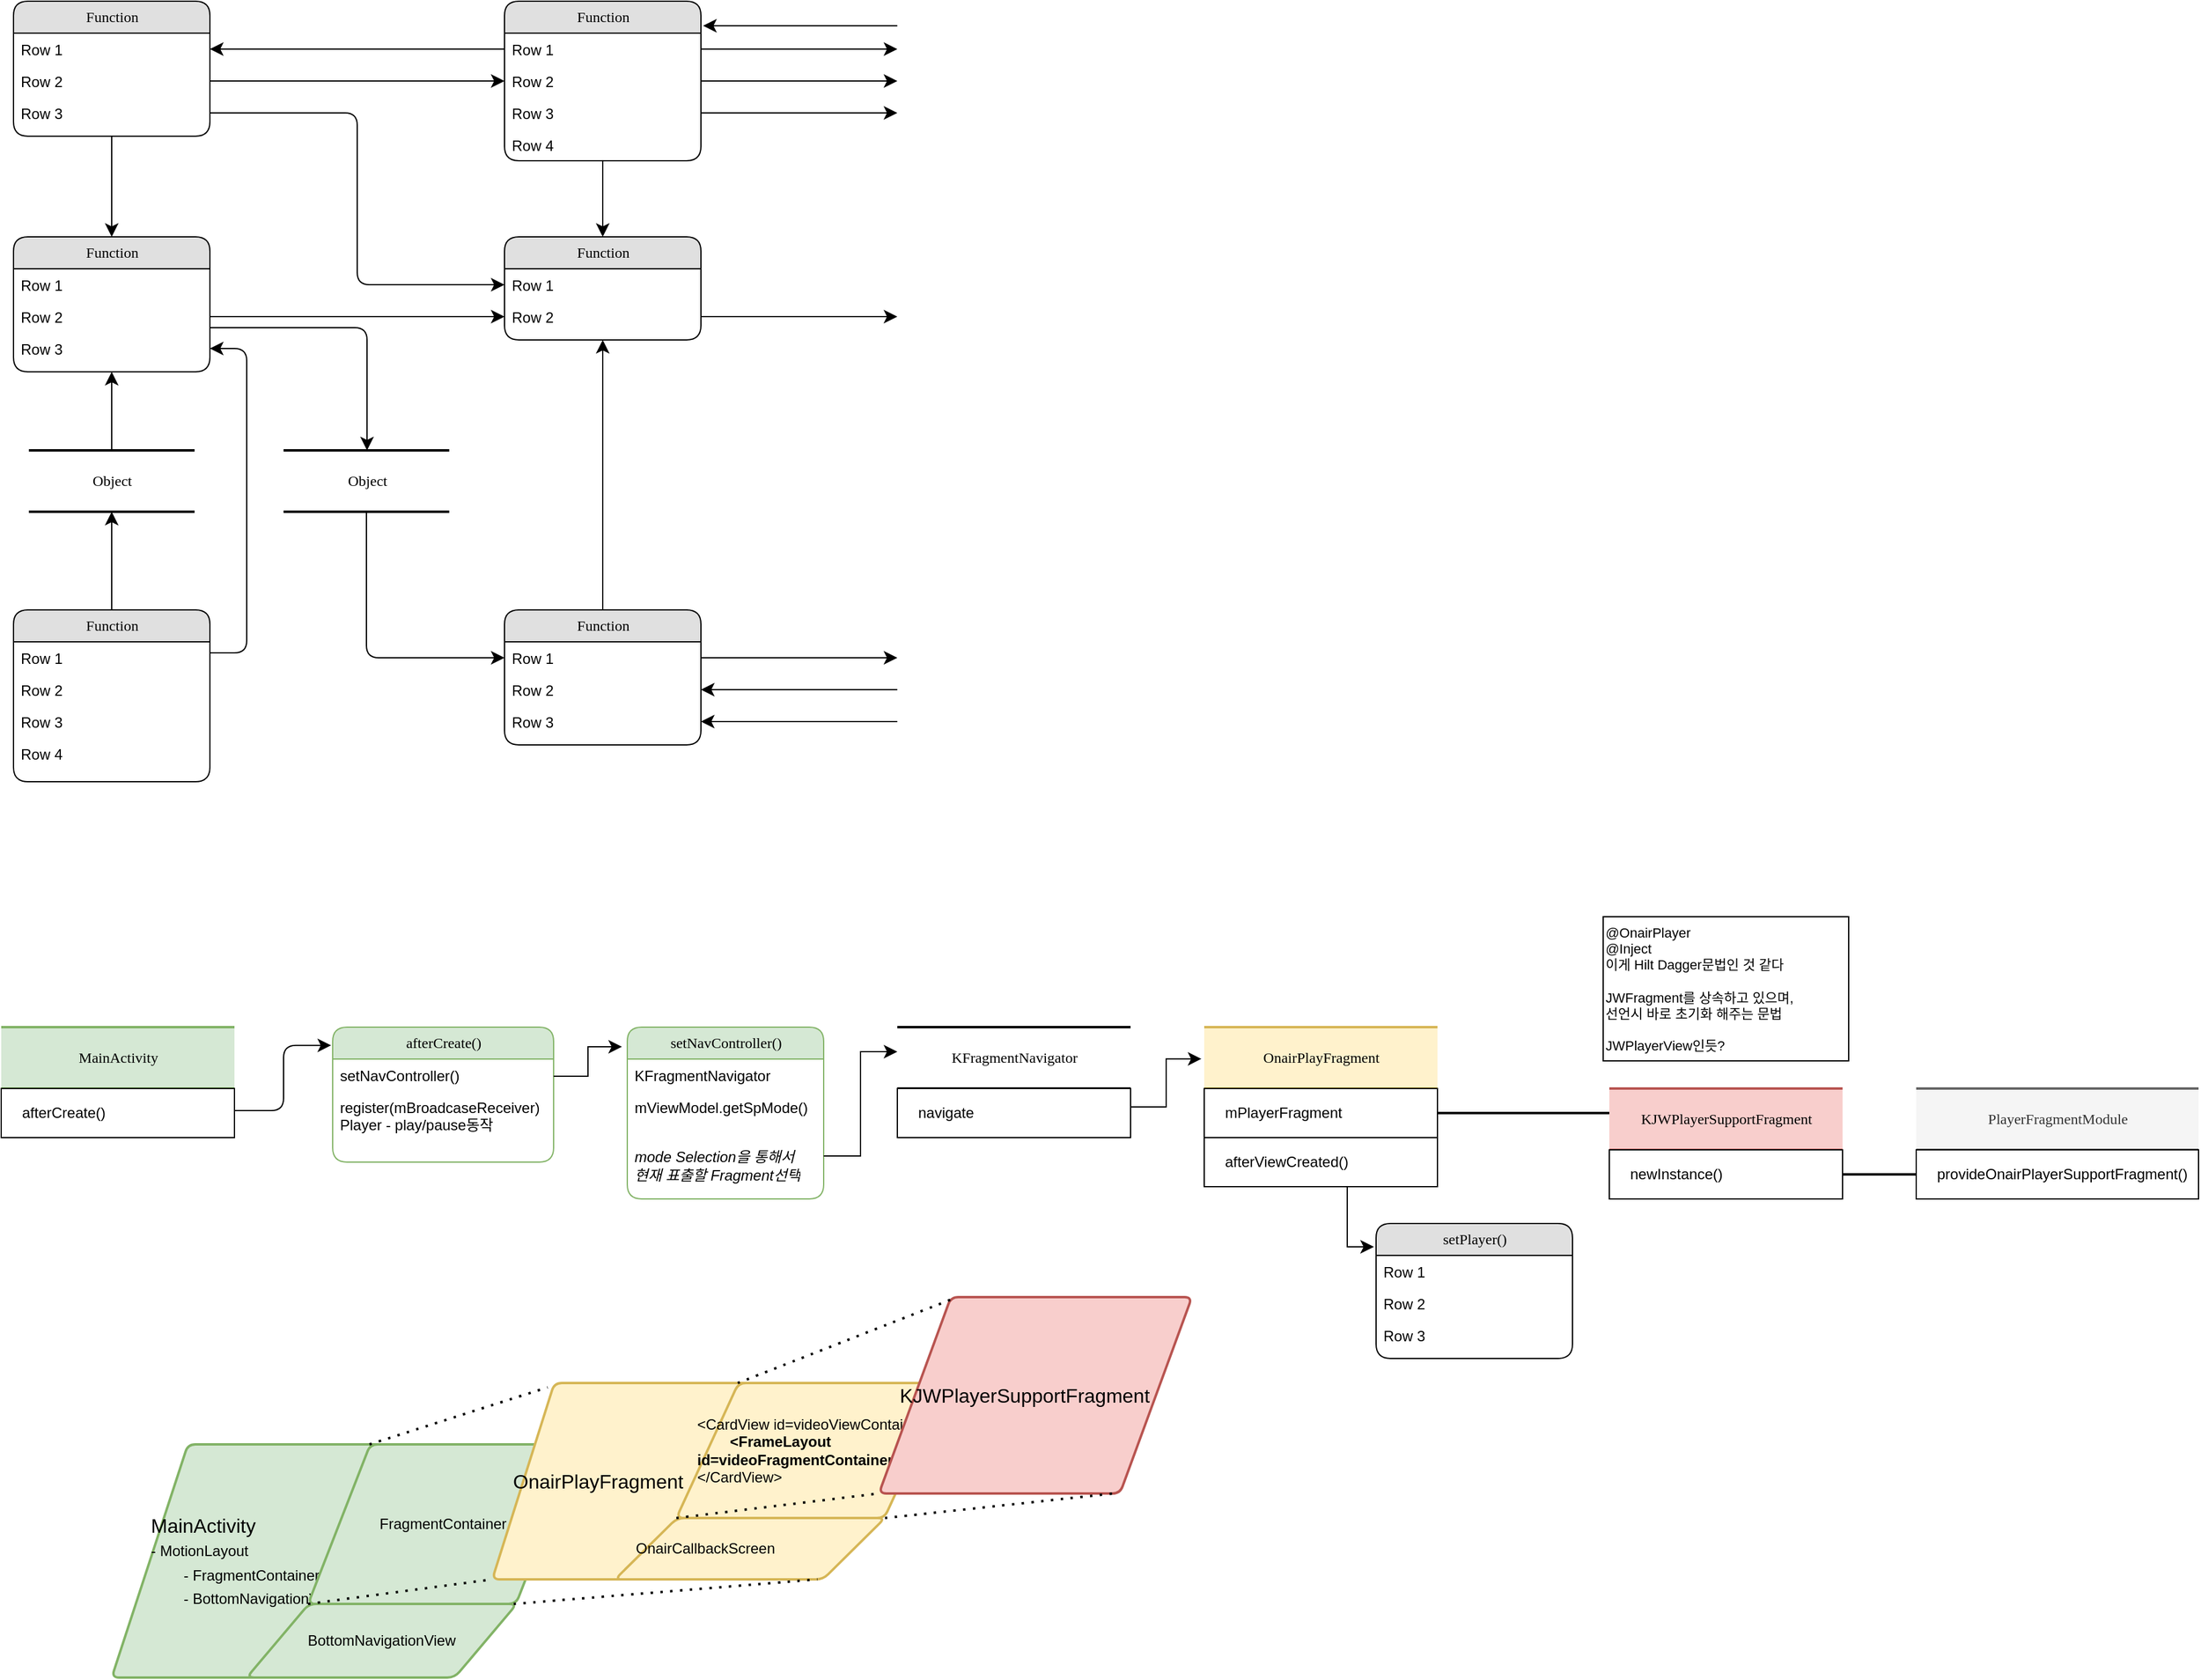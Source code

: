 <mxfile version="21.4.0" type="github">
  <diagram name="Page-1" id="5d7acffa-a066-3a61-03fe-96351882024d">
    <mxGraphModel dx="913" dy="597" grid="1" gridSize="10" guides="1" tooltips="1" connect="1" arrows="1" fold="1" page="1" pageScale="1" pageWidth="1100" pageHeight="850" background="#ffffff" math="0" shadow="0">
      <root>
        <mxCell id="0" />
        <mxCell id="1" parent="0" />
        <mxCell id="2debaab0fafb2da2-10" value="Object" style="html=1;rounded=0;shadow=0;comic=0;labelBackgroundColor=none;strokeWidth=2;fontFamily=Verdana;fontSize=12;align=center;shape=mxgraph.ios7ui.horLines;" parent="1" vertex="1">
          <mxGeometry x="172.5" y="440" width="135" height="50" as="geometry" />
        </mxCell>
        <mxCell id="21ea969265ad0168-6" value="Function" style="swimlane;html=1;fontStyle=0;childLayout=stackLayout;horizontal=1;startSize=26;fillColor=#e0e0e0;horizontalStack=0;resizeParent=1;resizeLast=0;collapsible=1;marginBottom=0;swimlaneFillColor=#ffffff;align=center;rounded=1;shadow=0;comic=0;labelBackgroundColor=none;strokeWidth=1;fontFamily=Verdana;fontSize=12" parent="1" vertex="1">
          <mxGeometry x="160" y="74" width="160" height="110" as="geometry" />
        </mxCell>
        <mxCell id="21ea969265ad0168-7" value="Row 1" style="text;html=1;strokeColor=none;fillColor=none;spacingLeft=4;spacingRight=4;whiteSpace=wrap;overflow=hidden;rotatable=0;points=[[0,0.5],[1,0.5]];portConstraint=eastwest;" parent="21ea969265ad0168-6" vertex="1">
          <mxGeometry y="26" width="160" height="26" as="geometry" />
        </mxCell>
        <mxCell id="21ea969265ad0168-8" value="Row 2" style="text;html=1;strokeColor=none;fillColor=none;spacingLeft=4;spacingRight=4;whiteSpace=wrap;overflow=hidden;rotatable=0;points=[[0,0.5],[1,0.5]];portConstraint=eastwest;" parent="21ea969265ad0168-6" vertex="1">
          <mxGeometry y="52" width="160" height="26" as="geometry" />
        </mxCell>
        <mxCell id="21ea969265ad0168-9" value="Row 3" style="text;html=1;strokeColor=none;fillColor=none;spacingLeft=4;spacingRight=4;whiteSpace=wrap;overflow=hidden;rotatable=0;points=[[0,0.5],[1,0.5]];portConstraint=eastwest;" parent="21ea969265ad0168-6" vertex="1">
          <mxGeometry y="78" width="160" height="26" as="geometry" />
        </mxCell>
        <mxCell id="21ea969265ad0168-10" value="Function" style="swimlane;html=1;fontStyle=0;childLayout=stackLayout;horizontal=1;startSize=26;fillColor=#e0e0e0;horizontalStack=0;resizeParent=1;resizeLast=0;collapsible=1;marginBottom=0;swimlaneFillColor=#ffffff;align=center;rounded=1;shadow=0;comic=0;labelBackgroundColor=none;strokeWidth=1;fontFamily=Verdana;fontSize=12" parent="1" vertex="1">
          <mxGeometry x="560" y="74" width="160" height="130" as="geometry" />
        </mxCell>
        <mxCell id="21ea969265ad0168-11" value="Row 1" style="text;html=1;strokeColor=none;fillColor=none;spacingLeft=4;spacingRight=4;whiteSpace=wrap;overflow=hidden;rotatable=0;points=[[0,0.5],[1,0.5]];portConstraint=eastwest;" parent="21ea969265ad0168-10" vertex="1">
          <mxGeometry y="26" width="160" height="26" as="geometry" />
        </mxCell>
        <mxCell id="21ea969265ad0168-12" value="Row 2" style="text;html=1;strokeColor=none;fillColor=none;spacingLeft=4;spacingRight=4;whiteSpace=wrap;overflow=hidden;rotatable=0;points=[[0,0.5],[1,0.5]];portConstraint=eastwest;" parent="21ea969265ad0168-10" vertex="1">
          <mxGeometry y="52" width="160" height="26" as="geometry" />
        </mxCell>
        <mxCell id="21ea969265ad0168-52" value="Row 3" style="text;html=1;strokeColor=none;fillColor=none;spacingLeft=4;spacingRight=4;whiteSpace=wrap;overflow=hidden;rotatable=0;points=[[0,0.5],[1,0.5]];portConstraint=eastwest;" parent="21ea969265ad0168-10" vertex="1">
          <mxGeometry y="78" width="160" height="26" as="geometry" />
        </mxCell>
        <mxCell id="21ea969265ad0168-13" value="Row 4" style="text;html=1;strokeColor=none;fillColor=none;spacingLeft=4;spacingRight=4;whiteSpace=wrap;overflow=hidden;rotatable=0;points=[[0,0.5],[1,0.5]];portConstraint=eastwest;" parent="21ea969265ad0168-10" vertex="1">
          <mxGeometry y="104" width="160" height="26" as="geometry" />
        </mxCell>
        <mxCell id="21ea969265ad0168-14" value="Function" style="swimlane;html=1;fontStyle=0;childLayout=stackLayout;horizontal=1;startSize=26;fillColor=#e0e0e0;horizontalStack=0;resizeParent=1;resizeLast=0;collapsible=1;marginBottom=0;swimlaneFillColor=#ffffff;align=center;rounded=1;shadow=0;comic=0;labelBackgroundColor=none;strokeWidth=1;fontFamily=Verdana;fontSize=12" parent="1" vertex="1">
          <mxGeometry x="160" y="266" width="160" height="110" as="geometry" />
        </mxCell>
        <mxCell id="21ea969265ad0168-15" value="Row 1" style="text;html=1;strokeColor=none;fillColor=none;spacingLeft=4;spacingRight=4;whiteSpace=wrap;overflow=hidden;rotatable=0;points=[[0,0.5],[1,0.5]];portConstraint=eastwest;" parent="21ea969265ad0168-14" vertex="1">
          <mxGeometry y="26" width="160" height="26" as="geometry" />
        </mxCell>
        <mxCell id="21ea969265ad0168-16" value="Row 2" style="text;html=1;strokeColor=none;fillColor=none;spacingLeft=4;spacingRight=4;whiteSpace=wrap;overflow=hidden;rotatable=0;points=[[0,0.5],[1,0.5]];portConstraint=eastwest;" parent="21ea969265ad0168-14" vertex="1">
          <mxGeometry y="52" width="160" height="26" as="geometry" />
        </mxCell>
        <mxCell id="21ea969265ad0168-17" value="Row 3" style="text;html=1;strokeColor=none;fillColor=none;spacingLeft=4;spacingRight=4;whiteSpace=wrap;overflow=hidden;rotatable=0;points=[[0,0.5],[1,0.5]];portConstraint=eastwest;" parent="21ea969265ad0168-14" vertex="1">
          <mxGeometry y="78" width="160" height="26" as="geometry" />
        </mxCell>
        <mxCell id="21ea969265ad0168-18" value="Function" style="swimlane;html=1;fontStyle=0;childLayout=stackLayout;horizontal=1;startSize=26;fillColor=#e0e0e0;horizontalStack=0;resizeParent=1;resizeLast=0;collapsible=1;marginBottom=0;swimlaneFillColor=#ffffff;align=center;rounded=1;shadow=0;comic=0;labelBackgroundColor=none;strokeWidth=1;fontFamily=Verdana;fontSize=12" parent="1" vertex="1">
          <mxGeometry x="160" y="570" width="160" height="140" as="geometry" />
        </mxCell>
        <mxCell id="21ea969265ad0168-19" value="Row 1" style="text;html=1;strokeColor=none;fillColor=none;spacingLeft=4;spacingRight=4;whiteSpace=wrap;overflow=hidden;rotatable=0;points=[[0,0.5],[1,0.5]];portConstraint=eastwest;" parent="21ea969265ad0168-18" vertex="1">
          <mxGeometry y="26" width="160" height="26" as="geometry" />
        </mxCell>
        <mxCell id="21ea969265ad0168-20" value="Row 2" style="text;html=1;strokeColor=none;fillColor=none;spacingLeft=4;spacingRight=4;whiteSpace=wrap;overflow=hidden;rotatable=0;points=[[0,0.5],[1,0.5]];portConstraint=eastwest;" parent="21ea969265ad0168-18" vertex="1">
          <mxGeometry y="52" width="160" height="26" as="geometry" />
        </mxCell>
        <mxCell id="21ea969265ad0168-51" value="Row 3" style="text;html=1;strokeColor=none;fillColor=none;spacingLeft=4;spacingRight=4;whiteSpace=wrap;overflow=hidden;rotatable=0;points=[[0,0.5],[1,0.5]];portConstraint=eastwest;" parent="21ea969265ad0168-18" vertex="1">
          <mxGeometry y="78" width="160" height="26" as="geometry" />
        </mxCell>
        <mxCell id="21ea969265ad0168-21" value="Row 4" style="text;html=1;strokeColor=none;fillColor=none;spacingLeft=4;spacingRight=4;whiteSpace=wrap;overflow=hidden;rotatable=0;points=[[0,0.5],[1,0.5]];portConstraint=eastwest;" parent="21ea969265ad0168-18" vertex="1">
          <mxGeometry y="104" width="160" height="26" as="geometry" />
        </mxCell>
        <mxCell id="21ea969265ad0168-22" value="Function" style="swimlane;html=1;fontStyle=0;childLayout=stackLayout;horizontal=1;startSize=26;fillColor=#e0e0e0;horizontalStack=0;resizeParent=1;resizeLast=0;collapsible=1;marginBottom=0;swimlaneFillColor=#ffffff;align=center;rounded=1;shadow=0;comic=0;labelBackgroundColor=none;strokeWidth=1;fontFamily=Verdana;fontSize=12" parent="1" vertex="1">
          <mxGeometry x="560" y="266" width="160" height="84" as="geometry" />
        </mxCell>
        <mxCell id="21ea969265ad0168-23" value="Row 1" style="text;html=1;strokeColor=none;fillColor=none;spacingLeft=4;spacingRight=4;whiteSpace=wrap;overflow=hidden;rotatable=0;points=[[0,0.5],[1,0.5]];portConstraint=eastwest;" parent="21ea969265ad0168-22" vertex="1">
          <mxGeometry y="26" width="160" height="26" as="geometry" />
        </mxCell>
        <mxCell id="21ea969265ad0168-24" value="Row 2" style="text;html=1;strokeColor=none;fillColor=none;spacingLeft=4;spacingRight=4;whiteSpace=wrap;overflow=hidden;rotatable=0;points=[[0,0.5],[1,0.5]];portConstraint=eastwest;" parent="21ea969265ad0168-22" vertex="1">
          <mxGeometry y="52" width="160" height="26" as="geometry" />
        </mxCell>
        <mxCell id="21ea969265ad0168-26" value="Function" style="swimlane;html=1;fontStyle=0;childLayout=stackLayout;horizontal=1;startSize=26;fillColor=#e0e0e0;horizontalStack=0;resizeParent=1;resizeLast=0;collapsible=1;marginBottom=0;swimlaneFillColor=#ffffff;align=center;rounded=1;shadow=0;comic=0;labelBackgroundColor=none;strokeWidth=1;fontFamily=Verdana;fontSize=12" parent="1" vertex="1">
          <mxGeometry x="560" y="570" width="160" height="110" as="geometry" />
        </mxCell>
        <mxCell id="21ea969265ad0168-27" value="Row 1" style="text;html=1;strokeColor=none;fillColor=none;spacingLeft=4;spacingRight=4;whiteSpace=wrap;overflow=hidden;rotatable=0;points=[[0,0.5],[1,0.5]];portConstraint=eastwest;" parent="21ea969265ad0168-26" vertex="1">
          <mxGeometry y="26" width="160" height="26" as="geometry" />
        </mxCell>
        <mxCell id="21ea969265ad0168-28" value="Row 2" style="text;html=1;strokeColor=none;fillColor=none;spacingLeft=4;spacingRight=4;whiteSpace=wrap;overflow=hidden;rotatable=0;points=[[0,0.5],[1,0.5]];portConstraint=eastwest;" parent="21ea969265ad0168-26" vertex="1">
          <mxGeometry y="52" width="160" height="26" as="geometry" />
        </mxCell>
        <mxCell id="21ea969265ad0168-29" value="Row 3" style="text;html=1;strokeColor=none;fillColor=none;spacingLeft=4;spacingRight=4;whiteSpace=wrap;overflow=hidden;rotatable=0;points=[[0,0.5],[1,0.5]];portConstraint=eastwest;" parent="21ea969265ad0168-26" vertex="1">
          <mxGeometry y="78" width="160" height="26" as="geometry" />
        </mxCell>
        <mxCell id="21ea969265ad0168-30" value="Object" style="html=1;rounded=0;shadow=0;comic=0;labelBackgroundColor=none;strokeWidth=2;fontFamily=Verdana;fontSize=12;align=center;shape=mxgraph.ios7ui.horLines;" parent="1" vertex="1">
          <mxGeometry x="380" y="440" width="135" height="50" as="geometry" />
        </mxCell>
        <mxCell id="21ea969265ad0168-31" style="edgeStyle=none;html=1;labelBackgroundColor=none;startFill=0;startSize=8;endFill=1;endSize=8;fontFamily=Verdana;fontSize=12;" parent="1" source="21ea969265ad0168-18" target="2debaab0fafb2da2-10" edge="1">
          <mxGeometry relative="1" as="geometry" />
        </mxCell>
        <mxCell id="21ea969265ad0168-32" style="edgeStyle=none;html=1;labelBackgroundColor=none;startFill=0;startSize=8;endFill=1;endSize=8;fontFamily=Verdana;fontSize=12;" parent="1" source="2debaab0fafb2da2-10" target="21ea969265ad0168-14" edge="1">
          <mxGeometry relative="1" as="geometry" />
        </mxCell>
        <mxCell id="21ea969265ad0168-33" style="edgeStyle=orthogonalEdgeStyle;html=1;labelBackgroundColor=none;startFill=0;startSize=8;endFill=1;endSize=8;fontFamily=Verdana;fontSize=12;exitX=1;exitY=0.25;entryX=1;entryY=0.5;" parent="1" source="21ea969265ad0168-18" target="21ea969265ad0168-17" edge="1">
          <mxGeometry relative="1" as="geometry">
            <Array as="points">
              <mxPoint x="350" y="605" />
              <mxPoint x="350" y="357" />
            </Array>
          </mxGeometry>
        </mxCell>
        <mxCell id="21ea969265ad0168-34" value="" style="edgeStyle=orthogonalEdgeStyle;html=1;labelBackgroundColor=none;startFill=0;startSize=8;endFill=1;endSize=8;fontFamily=Verdana;fontSize=12;" parent="1" source="21ea969265ad0168-30" target="21ea969265ad0168-27" edge="1">
          <mxGeometry x="-0.134" y="32" relative="1" as="geometry">
            <mxPoint as="offset" />
          </mxGeometry>
        </mxCell>
        <mxCell id="21ea969265ad0168-35" style="edgeStyle=orthogonalEdgeStyle;html=1;labelBackgroundColor=none;startFill=0;startSize=8;endFill=1;endSize=8;fontFamily=Verdana;fontSize=12;" parent="1" source="21ea969265ad0168-14" target="21ea969265ad0168-30" edge="1">
          <mxGeometry relative="1" as="geometry">
            <Array as="points">
              <mxPoint x="448" y="340" />
            </Array>
          </mxGeometry>
        </mxCell>
        <mxCell id="21ea969265ad0168-36" style="edgeStyle=orthogonalEdgeStyle;html=1;labelBackgroundColor=none;startFill=0;startSize=8;endFill=1;endSize=8;fontFamily=Verdana;fontSize=12;" parent="1" source="21ea969265ad0168-6" target="21ea969265ad0168-14" edge="1">
          <mxGeometry relative="1" as="geometry" />
        </mxCell>
        <mxCell id="21ea969265ad0168-37" style="edgeStyle=orthogonalEdgeStyle;html=1;labelBackgroundColor=none;startFill=0;startSize=8;endFill=1;endSize=8;fontFamily=Verdana;fontSize=12;" parent="1" source="21ea969265ad0168-26" target="21ea969265ad0168-22" edge="1">
          <mxGeometry relative="1" as="geometry" />
        </mxCell>
        <mxCell id="21ea969265ad0168-38" style="edgeStyle=orthogonalEdgeStyle;html=1;labelBackgroundColor=none;startFill=0;startSize=8;endFill=1;endSize=8;fontFamily=Verdana;fontSize=12;" parent="1" source="21ea969265ad0168-10" target="21ea969265ad0168-22" edge="1">
          <mxGeometry relative="1" as="geometry" />
        </mxCell>
        <mxCell id="21ea969265ad0168-39" style="edgeStyle=orthogonalEdgeStyle;html=1;entryX=0;entryY=0.5;labelBackgroundColor=none;startFill=0;startSize=8;endFill=1;endSize=8;fontFamily=Verdana;fontSize=12;exitX=1;exitY=0.5;" parent="1" source="21ea969265ad0168-8" target="21ea969265ad0168-12" edge="1">
          <mxGeometry relative="1" as="geometry">
            <Array as="points" />
          </mxGeometry>
        </mxCell>
        <mxCell id="21ea969265ad0168-40" style="edgeStyle=orthogonalEdgeStyle;html=1;exitX=0;exitY=0.5;entryX=1;entryY=0.5;labelBackgroundColor=none;startFill=0;startSize=8;endFill=1;endSize=8;fontFamily=Verdana;fontSize=12;" parent="1" source="21ea969265ad0168-11" target="21ea969265ad0168-7" edge="1">
          <mxGeometry relative="1" as="geometry" />
        </mxCell>
        <mxCell id="21ea969265ad0168-41" style="edgeStyle=orthogonalEdgeStyle;html=1;exitX=1;exitY=0.5;entryX=0;entryY=0.5;labelBackgroundColor=none;startFill=0;startSize=8;endFill=1;endSize=8;fontFamily=Verdana;fontSize=12;" parent="1" source="21ea969265ad0168-9" target="21ea969265ad0168-23" edge="1">
          <mxGeometry relative="1" as="geometry" />
        </mxCell>
        <mxCell id="21ea969265ad0168-42" style="edgeStyle=orthogonalEdgeStyle;html=1;exitX=1;exitY=0.5;entryX=0;entryY=0.5;labelBackgroundColor=none;startFill=0;startSize=8;endFill=1;endSize=8;fontFamily=Verdana;fontSize=12;" parent="1" source="21ea969265ad0168-16" target="21ea969265ad0168-24" edge="1">
          <mxGeometry relative="1" as="geometry">
            <Array as="points" />
          </mxGeometry>
        </mxCell>
        <mxCell id="21ea969265ad0168-43" style="edgeStyle=orthogonalEdgeStyle;html=1;labelBackgroundColor=none;startFill=0;startSize=8;endFill=1;endSize=8;fontFamily=Verdana;fontSize=12;" parent="1" source="21ea969265ad0168-24" edge="1">
          <mxGeometry relative="1" as="geometry">
            <mxPoint x="880" y="331" as="targetPoint" />
          </mxGeometry>
        </mxCell>
        <mxCell id="21ea969265ad0168-44" style="edgeStyle=orthogonalEdgeStyle;html=1;exitX=1;exitY=0.5;labelBackgroundColor=none;startFill=0;startSize=8;endFill=1;endSize=8;fontFamily=Verdana;fontSize=12;" parent="1" source="21ea969265ad0168-27" edge="1">
          <mxGeometry relative="1" as="geometry">
            <mxPoint x="880" y="609" as="targetPoint" />
          </mxGeometry>
        </mxCell>
        <mxCell id="21ea969265ad0168-45" style="edgeStyle=orthogonalEdgeStyle;html=1;labelBackgroundColor=none;startFill=0;startSize=8;endFill=1;endSize=8;fontFamily=Verdana;fontSize=12;entryX=1;entryY=0.5;" parent="1" target="21ea969265ad0168-28" edge="1">
          <mxGeometry relative="1" as="geometry">
            <mxPoint x="890" y="619" as="targetPoint" />
            <mxPoint x="880" y="635" as="sourcePoint" />
            <Array as="points">
              <mxPoint x="880" y="635" />
            </Array>
          </mxGeometry>
        </mxCell>
        <mxCell id="21ea969265ad0168-46" style="edgeStyle=orthogonalEdgeStyle;html=1;labelBackgroundColor=none;startFill=0;startSize=8;endFill=1;endSize=8;fontFamily=Verdana;fontSize=12;entryX=1;entryY=0.5;" parent="1" target="21ea969265ad0168-29" edge="1">
          <mxGeometry relative="1" as="geometry">
            <mxPoint x="730.19" y="645.095" as="targetPoint" />
            <mxPoint x="880" y="661" as="sourcePoint" />
            <Array as="points">
              <mxPoint x="800" y="661" />
              <mxPoint x="800" y="661" />
            </Array>
          </mxGeometry>
        </mxCell>
        <mxCell id="21ea969265ad0168-47" style="edgeStyle=orthogonalEdgeStyle;html=1;exitX=1;exitY=0.5;labelBackgroundColor=none;startFill=0;startSize=8;endFill=1;endSize=8;fontFamily=Verdana;fontSize=12;" parent="1" source="21ea969265ad0168-11" edge="1">
          <mxGeometry relative="1" as="geometry">
            <mxPoint x="880" y="113" as="targetPoint" />
          </mxGeometry>
        </mxCell>
        <mxCell id="21ea969265ad0168-48" style="edgeStyle=orthogonalEdgeStyle;html=1;exitX=1;exitY=0.5;labelBackgroundColor=none;startFill=0;startSize=8;endFill=1;endSize=8;fontFamily=Verdana;fontSize=12;" parent="1" source="21ea969265ad0168-12" edge="1">
          <mxGeometry relative="1" as="geometry">
            <mxPoint x="880" y="139" as="targetPoint" />
          </mxGeometry>
        </mxCell>
        <mxCell id="21ea969265ad0168-49" style="edgeStyle=orthogonalEdgeStyle;html=1;exitX=1;exitY=0.5;labelBackgroundColor=none;startFill=0;startSize=8;endFill=1;endSize=8;fontFamily=Verdana;fontSize=12;" parent="1" source="21ea969265ad0168-52" edge="1">
          <mxGeometry relative="1" as="geometry">
            <mxPoint x="880" y="165" as="targetPoint" />
            <Array as="points" />
          </mxGeometry>
        </mxCell>
        <mxCell id="21ea969265ad0168-50" style="edgeStyle=elbowEdgeStyle;html=1;labelBackgroundColor=none;startFill=0;startSize=8;endFill=1;endSize=8;fontFamily=Verdana;fontSize=12;elbow=vertical;entryX=1.011;entryY=0.152;entryPerimeter=0;" parent="1" target="21ea969265ad0168-10" edge="1">
          <mxGeometry relative="1" as="geometry">
            <mxPoint x="740" y="89" as="targetPoint" />
            <mxPoint x="880" y="94" as="sourcePoint" />
            <Array as="points">
              <mxPoint x="810" y="94" />
            </Array>
          </mxGeometry>
        </mxCell>
        <mxCell id="uq7uVIkVQKOnCqJa0BBE-1" value="afterCreate()" style="swimlane;html=1;fontStyle=0;childLayout=stackLayout;horizontal=1;startSize=26;fillColor=#d5e8d4;horizontalStack=0;resizeParent=1;resizeLast=0;collapsible=1;marginBottom=0;swimlaneFillColor=#ffffff;align=center;rounded=1;shadow=0;comic=0;labelBackgroundColor=none;strokeWidth=1;fontFamily=Verdana;fontSize=12;strokeColor=#82b366;" vertex="1" parent="1">
          <mxGeometry x="420" y="910" width="180" height="110" as="geometry" />
        </mxCell>
        <mxCell id="uq7uVIkVQKOnCqJa0BBE-2" value="setNavController()" style="text;html=1;strokeColor=none;fillColor=none;spacingLeft=4;spacingRight=4;whiteSpace=wrap;overflow=hidden;rotatable=0;points=[[0,0.5],[1,0.5]];portConstraint=eastwest;" vertex="1" parent="uq7uVIkVQKOnCqJa0BBE-1">
          <mxGeometry y="26" width="180" height="26" as="geometry" />
        </mxCell>
        <mxCell id="uq7uVIkVQKOnCqJa0BBE-3" value="register(mBroadcaseReceiver)&lt;br&gt;Player - play/pause동작" style="text;html=1;strokeColor=none;fillColor=none;spacingLeft=4;spacingRight=4;whiteSpace=wrap;overflow=hidden;rotatable=0;points=[[0,0.5],[1,0.5]];portConstraint=eastwest;" vertex="1" parent="uq7uVIkVQKOnCqJa0BBE-1">
          <mxGeometry y="52" width="180" height="48" as="geometry" />
        </mxCell>
        <mxCell id="uq7uVIkVQKOnCqJa0BBE-10" value="" style="group" vertex="1" connectable="0" parent="1">
          <mxGeometry x="150" y="910" width="190" height="130" as="geometry" />
        </mxCell>
        <mxCell id="uq7uVIkVQKOnCqJa0BBE-6" value="MainActivity" style="html=1;rounded=0;shadow=0;comic=0;labelBackgroundColor=none;strokeWidth=2;fontFamily=Verdana;fontSize=12;align=center;shape=mxgraph.ios7ui.horLines;fillColor=#d5e8d4;strokeColor=#82b366;" vertex="1" parent="uq7uVIkVQKOnCqJa0BBE-10">
          <mxGeometry width="190.0" height="50" as="geometry" />
        </mxCell>
        <mxCell id="uq7uVIkVQKOnCqJa0BBE-11" value="afterCreate()" style="whiteSpace=wrap;html=1;fontSize=12;align=left;spacingLeft=15;" vertex="1" parent="uq7uVIkVQKOnCqJa0BBE-10">
          <mxGeometry y="50" width="190" height="40" as="geometry" />
        </mxCell>
        <mxCell id="uq7uVIkVQKOnCqJa0BBE-14" style="edgeStyle=orthogonalEdgeStyle;html=1;labelBackgroundColor=none;startFill=0;startSize=8;endFill=1;endSize=8;fontFamily=Verdana;fontSize=12;exitX=1;exitY=0.25;entryX=-0.007;entryY=0.135;entryDx=0;entryDy=0;entryPerimeter=0;" edge="1" parent="1" target="uq7uVIkVQKOnCqJa0BBE-1">
          <mxGeometry relative="1" as="geometry">
            <Array as="points">
              <mxPoint x="380" y="978" />
              <mxPoint x="380" y="925" />
            </Array>
            <mxPoint x="340" y="978" as="sourcePoint" />
            <mxPoint x="340" y="730" as="targetPoint" />
          </mxGeometry>
        </mxCell>
        <mxCell id="uq7uVIkVQKOnCqJa0BBE-15" value="MainActivity&lt;br&gt;&lt;font style=&quot;font-size: 12px;&quot;&gt;- MotionLayout&lt;br&gt;&lt;span style=&quot;white-space: pre;&quot;&gt;&#x9;&lt;/span&gt;- FragmentContainer:FrameLayout&lt;br&gt;&lt;span style=&quot;white-space: pre;&quot;&gt;&#x9;&lt;/span&gt;- BottomNavigationView:FrameLayout&lt;/font&gt;" style="shape=parallelogram;html=1;strokeWidth=2;perimeter=parallelogramPerimeter;whiteSpace=wrap;rounded=1;arcSize=12;size=0.23;fontSize=16;align=left;spacingLeft=30;fillColor=#d5e8d4;strokeColor=#82b366;" vertex="1" parent="1">
          <mxGeometry x="240" y="1250" width="270" height="190" as="geometry" />
        </mxCell>
        <mxCell id="uq7uVIkVQKOnCqJa0BBE-16" value="setNavController()" style="swimlane;html=1;fontStyle=0;childLayout=stackLayout;horizontal=1;startSize=26;fillColor=#d5e8d4;horizontalStack=0;resizeParent=1;resizeLast=0;collapsible=1;marginBottom=0;swimlaneFillColor=#ffffff;align=center;rounded=1;shadow=0;comic=0;labelBackgroundColor=none;strokeWidth=1;fontFamily=Verdana;fontSize=12;strokeColor=#82b366;" vertex="1" parent="1">
          <mxGeometry x="660" y="910" width="160" height="140" as="geometry" />
        </mxCell>
        <mxCell id="uq7uVIkVQKOnCqJa0BBE-17" value="KFragmentNavigator" style="text;html=1;strokeColor=none;fillColor=none;spacingLeft=4;spacingRight=4;whiteSpace=wrap;overflow=hidden;rotatable=0;points=[[0,0.5],[1,0.5]];portConstraint=eastwest;" vertex="1" parent="uq7uVIkVQKOnCqJa0BBE-16">
          <mxGeometry y="26" width="160" height="26" as="geometry" />
        </mxCell>
        <mxCell id="uq7uVIkVQKOnCqJa0BBE-18" value="mViewModel.getSpMode()" style="text;html=1;strokeColor=none;fillColor=none;spacingLeft=4;spacingRight=4;whiteSpace=wrap;overflow=hidden;rotatable=0;points=[[0,0.5],[1,0.5]];portConstraint=eastwest;" vertex="1" parent="uq7uVIkVQKOnCqJa0BBE-16">
          <mxGeometry y="52" width="160" height="26" as="geometry" />
        </mxCell>
        <mxCell id="uq7uVIkVQKOnCqJa0BBE-19" value="&lt;br&gt;mode Selection을 통해서&lt;br&gt;현재 표출할 Fragment선택" style="text;html=1;strokeColor=none;fillColor=none;spacingLeft=4;spacingRight=4;whiteSpace=wrap;overflow=hidden;rotatable=0;points=[[0,0.5],[1,0.5]];portConstraint=eastwest;fontStyle=2;align=left;" vertex="1" parent="uq7uVIkVQKOnCqJa0BBE-16">
          <mxGeometry y="78" width="160" height="62" as="geometry" />
        </mxCell>
        <mxCell id="uq7uVIkVQKOnCqJa0BBE-20" value="" style="edgeStyle=elbowEdgeStyle;elbow=horizontal;endArrow=classic;html=1;curved=0;rounded=0;endSize=8;startSize=8;fontSize=12;entryX=-0.027;entryY=0.114;entryDx=0;entryDy=0;entryPerimeter=0;" edge="1" parent="1" target="uq7uVIkVQKOnCqJa0BBE-16">
          <mxGeometry width="50" height="50" relative="1" as="geometry">
            <mxPoint x="600" y="950" as="sourcePoint" />
            <mxPoint x="650" y="900" as="targetPoint" />
          </mxGeometry>
        </mxCell>
        <mxCell id="uq7uVIkVQKOnCqJa0BBE-28" value="" style="group" vertex="1" connectable="0" parent="1">
          <mxGeometry x="880" y="910" width="190" height="130" as="geometry" />
        </mxCell>
        <mxCell id="uq7uVIkVQKOnCqJa0BBE-29" value="KFragmentNavigator" style="html=1;rounded=0;shadow=0;comic=0;labelBackgroundColor=none;strokeWidth=2;fontFamily=Verdana;fontSize=12;align=center;shape=mxgraph.ios7ui.horLines;" vertex="1" parent="uq7uVIkVQKOnCqJa0BBE-28">
          <mxGeometry width="190.0" height="50" as="geometry" />
        </mxCell>
        <mxCell id="uq7uVIkVQKOnCqJa0BBE-30" value="navigate" style="whiteSpace=wrap;html=1;fontSize=12;align=left;spacingLeft=15;" vertex="1" parent="uq7uVIkVQKOnCqJa0BBE-28">
          <mxGeometry y="50" width="190" height="40" as="geometry" />
        </mxCell>
        <mxCell id="uq7uVIkVQKOnCqJa0BBE-31" value="BottomNavigationView" style="shape=parallelogram;html=1;strokeWidth=2;perimeter=parallelogramPerimeter;whiteSpace=wrap;rounded=1;arcSize=12;size=0.23;fontSize=12;fillColor=#d5e8d4;strokeColor=#82b366;" vertex="1" parent="1">
          <mxGeometry x="350" y="1380" width="220" height="60" as="geometry" />
        </mxCell>
        <mxCell id="uq7uVIkVQKOnCqJa0BBE-32" value="FragmentContainer" style="shape=parallelogram;html=1;strokeWidth=2;perimeter=parallelogramPerimeter;whiteSpace=wrap;rounded=1;arcSize=12;size=0.23;fontSize=12;fillColor=#d5e8d4;strokeColor=#82b366;" vertex="1" parent="1">
          <mxGeometry x="400" y="1250" width="220" height="130" as="geometry" />
        </mxCell>
        <mxCell id="uq7uVIkVQKOnCqJa0BBE-36" value="" style="edgeStyle=elbowEdgeStyle;elbow=horizontal;endArrow=classic;html=1;curved=0;rounded=0;endSize=8;startSize=8;fontSize=12;exitX=1;exitY=0.75;exitDx=0;exitDy=0;" edge="1" parent="1" source="uq7uVIkVQKOnCqJa0BBE-16">
          <mxGeometry width="50" height="50" relative="1" as="geometry">
            <mxPoint x="820" y="860" as="sourcePoint" />
            <mxPoint x="880" y="930" as="targetPoint" />
          </mxGeometry>
        </mxCell>
        <mxCell id="uq7uVIkVQKOnCqJa0BBE-38" value="setPlayer()" style="swimlane;html=1;fontStyle=0;childLayout=stackLayout;horizontal=1;startSize=26;fillColor=#e0e0e0;horizontalStack=0;resizeParent=1;resizeLast=0;collapsible=1;marginBottom=0;swimlaneFillColor=#ffffff;align=center;rounded=1;shadow=0;comic=0;labelBackgroundColor=none;strokeWidth=1;fontFamily=Verdana;fontSize=12" vertex="1" parent="1">
          <mxGeometry x="1270" y="1070" width="160" height="110" as="geometry" />
        </mxCell>
        <mxCell id="uq7uVIkVQKOnCqJa0BBE-39" value="Row 1" style="text;html=1;strokeColor=none;fillColor=none;spacingLeft=4;spacingRight=4;whiteSpace=wrap;overflow=hidden;rotatable=0;points=[[0,0.5],[1,0.5]];portConstraint=eastwest;" vertex="1" parent="uq7uVIkVQKOnCqJa0BBE-38">
          <mxGeometry y="26" width="160" height="26" as="geometry" />
        </mxCell>
        <mxCell id="uq7uVIkVQKOnCqJa0BBE-40" value="Row 2" style="text;html=1;strokeColor=none;fillColor=none;spacingLeft=4;spacingRight=4;whiteSpace=wrap;overflow=hidden;rotatable=0;points=[[0,0.5],[1,0.5]];portConstraint=eastwest;" vertex="1" parent="uq7uVIkVQKOnCqJa0BBE-38">
          <mxGeometry y="52" width="160" height="26" as="geometry" />
        </mxCell>
        <mxCell id="uq7uVIkVQKOnCqJa0BBE-41" value="Row 3" style="text;html=1;strokeColor=none;fillColor=none;spacingLeft=4;spacingRight=4;whiteSpace=wrap;overflow=hidden;rotatable=0;points=[[0,0.5],[1,0.5]];portConstraint=eastwest;" vertex="1" parent="uq7uVIkVQKOnCqJa0BBE-38">
          <mxGeometry y="78" width="160" height="26" as="geometry" />
        </mxCell>
        <mxCell id="uq7uVIkVQKOnCqJa0BBE-42" value="" style="group" vertex="1" connectable="0" parent="1">
          <mxGeometry x="1130" y="910" width="190" height="90" as="geometry" />
        </mxCell>
        <mxCell id="uq7uVIkVQKOnCqJa0BBE-34" value="OnairPlayFragment" style="html=1;rounded=0;shadow=0;comic=0;labelBackgroundColor=none;strokeWidth=2;fontFamily=Verdana;fontSize=12;align=center;shape=mxgraph.ios7ui.horLines;fillColor=#fff2cc;strokeColor=#d6b656;" vertex="1" parent="uq7uVIkVQKOnCqJa0BBE-42">
          <mxGeometry width="190.0" height="50" as="geometry" />
        </mxCell>
        <mxCell id="uq7uVIkVQKOnCqJa0BBE-44" value="mPlayerFragment&lt;span style=&quot;white-space: pre;&quot;&gt;&#x9;&lt;/span&gt;" style="whiteSpace=wrap;html=1;fontSize=12;align=left;spacingLeft=15;" vertex="1" parent="uq7uVIkVQKOnCqJa0BBE-42">
          <mxGeometry y="50" width="190" height="40" as="geometry" />
        </mxCell>
        <mxCell id="uq7uVIkVQKOnCqJa0BBE-37" value="" style="edgeStyle=elbowEdgeStyle;elbow=horizontal;endArrow=classic;html=1;curved=0;rounded=0;endSize=8;startSize=8;fontSize=12;exitX=1;exitY=0.75;exitDx=0;exitDy=0;entryX=-0.012;entryY=0.517;entryDx=0;entryDy=0;entryPerimeter=0;" edge="1" parent="1" target="uq7uVIkVQKOnCqJa0BBE-34">
          <mxGeometry width="50" height="50" relative="1" as="geometry">
            <mxPoint x="1070" y="975" as="sourcePoint" />
            <mxPoint x="1130" y="890" as="targetPoint" />
          </mxGeometry>
        </mxCell>
        <mxCell id="uq7uVIkVQKOnCqJa0BBE-43" value="" style="edgeStyle=elbowEdgeStyle;elbow=horizontal;endArrow=classic;html=1;curved=0;rounded=0;endSize=8;startSize=8;fontSize=12;exitX=0.5;exitY=1;exitDx=0;exitDy=0;entryX=-0.011;entryY=0.173;entryDx=0;entryDy=0;entryPerimeter=0;" edge="1" parent="1" source="uq7uVIkVQKOnCqJa0BBE-35" target="uq7uVIkVQKOnCqJa0BBE-38">
          <mxGeometry width="50" height="50" relative="1" as="geometry">
            <mxPoint x="1160" y="1085" as="sourcePoint" />
            <mxPoint x="1218" y="1046" as="targetPoint" />
          </mxGeometry>
        </mxCell>
        <mxCell id="uq7uVIkVQKOnCqJa0BBE-35" value="afterViewCreated()" style="whiteSpace=wrap;html=1;fontSize=12;align=left;spacingLeft=15;" vertex="1" parent="1">
          <mxGeometry x="1130" y="1000" width="190" height="40" as="geometry" />
        </mxCell>
        <mxCell id="uq7uVIkVQKOnCqJa0BBE-45" value="@OnairPlayer&lt;br&gt;@Inject&lt;br&gt;이게 Hilt Dagger문법인 것 같다&lt;br&gt;&lt;br&gt;JWFragment를 상속하고 있으며,&lt;br&gt;선언시 바로 초기화 해주는 문법&lt;br&gt;&lt;br&gt;JWPlayerView인듯?&lt;br&gt;" style="whiteSpace=wrap;html=1;fontSize=11;align=left;" vertex="1" parent="1">
          <mxGeometry x="1455" y="820" width="200" height="117.5" as="geometry" />
        </mxCell>
        <mxCell id="uq7uVIkVQKOnCqJa0BBE-46" value="" style="line;strokeWidth=2;html=1;fontSize=16;" vertex="1" parent="1">
          <mxGeometry x="1320" y="975" width="140" height="10" as="geometry" />
        </mxCell>
        <mxCell id="uq7uVIkVQKOnCqJa0BBE-47" value="" style="group" vertex="1" connectable="0" parent="1">
          <mxGeometry x="1460" y="960" width="190" height="90" as="geometry" />
        </mxCell>
        <mxCell id="uq7uVIkVQKOnCqJa0BBE-48" value="KJWPlayerSupportFragment" style="html=1;rounded=0;shadow=0;comic=0;labelBackgroundColor=none;strokeWidth=2;fontFamily=Verdana;fontSize=12;align=center;shape=mxgraph.ios7ui.horLines;fillColor=#f8cecc;strokeColor=#b85450;" vertex="1" parent="uq7uVIkVQKOnCqJa0BBE-47">
          <mxGeometry width="190.0" height="50" as="geometry" />
        </mxCell>
        <mxCell id="uq7uVIkVQKOnCqJa0BBE-49" value="newInstance()" style="whiteSpace=wrap;html=1;fontSize=12;align=left;spacingLeft=15;" vertex="1" parent="uq7uVIkVQKOnCqJa0BBE-47">
          <mxGeometry y="50" width="190" height="40" as="geometry" />
        </mxCell>
        <mxCell id="uq7uVIkVQKOnCqJa0BBE-50" value="" style="group" vertex="1" connectable="0" parent="1">
          <mxGeometry x="1710" y="960" width="230" height="90" as="geometry" />
        </mxCell>
        <mxCell id="uq7uVIkVQKOnCqJa0BBE-51" value="PlayerFragmentModule" style="html=1;rounded=0;shadow=0;comic=0;labelBackgroundColor=none;strokeWidth=2;fontFamily=Verdana;fontSize=12;align=center;shape=mxgraph.ios7ui.horLines;fillColor=#f5f5f5;strokeColor=#666666;fontColor=#333333;" vertex="1" parent="uq7uVIkVQKOnCqJa0BBE-50">
          <mxGeometry width="230" height="50" as="geometry" />
        </mxCell>
        <mxCell id="uq7uVIkVQKOnCqJa0BBE-52" value="provideOnairPlayerSupportFragment()" style="whiteSpace=wrap;html=1;fontSize=12;align=left;spacingLeft=15;" vertex="1" parent="uq7uVIkVQKOnCqJa0BBE-50">
          <mxGeometry y="50" width="230" height="40" as="geometry" />
        </mxCell>
        <mxCell id="uq7uVIkVQKOnCqJa0BBE-53" value="" style="line;strokeWidth=2;html=1;fontSize=16;" vertex="1" parent="uq7uVIkVQKOnCqJa0BBE-50">
          <mxGeometry x="-60" y="65" width="60" height="10" as="geometry" />
        </mxCell>
        <mxCell id="uq7uVIkVQKOnCqJa0BBE-54" value="OnairPlayFragment" style="shape=parallelogram;html=1;strokeWidth=2;perimeter=parallelogramPerimeter;whiteSpace=wrap;rounded=1;arcSize=12;size=0.23;fontSize=16;fillColor=#fff2cc;strokeColor=#d6b656;align=left;spacingLeft=15;" vertex="1" parent="1">
          <mxGeometry x="550" y="1200" width="220" height="160" as="geometry" />
        </mxCell>
        <mxCell id="uq7uVIkVQKOnCqJa0BBE-55" value="OnairCallbackScreen" style="shape=parallelogram;html=1;strokeWidth=2;perimeter=parallelogramPerimeter;whiteSpace=wrap;rounded=1;arcSize=12;size=0.23;fontSize=12;fillColor=#fff2cc;strokeColor=#d6b656;align=left;spacingLeft=15;" vertex="1" parent="1">
          <mxGeometry x="650" y="1310" width="220" height="50" as="geometry" />
        </mxCell>
        <mxCell id="uq7uVIkVQKOnCqJa0BBE-56" value="&amp;lt;CardView id=videoViewContainer&amp;gt;&lt;br&gt;&lt;span style=&quot;white-space: pre;&quot;&gt;&#x9;&lt;/span&gt;&lt;b&gt;&amp;lt;FrameLayout id=videoFragmentContainer /&amp;gt;&lt;/b&gt;&lt;br&gt;&amp;lt;/CardView&amp;gt;" style="shape=parallelogram;html=1;strokeWidth=2;perimeter=parallelogramPerimeter;whiteSpace=wrap;rounded=1;arcSize=12;size=0.23;fontSize=12;fillColor=#fff2cc;strokeColor=#d6b656;align=left;spacingLeft=15;" vertex="1" parent="1">
          <mxGeometry x="700" y="1200" width="220" height="110" as="geometry" />
        </mxCell>
        <mxCell id="uq7uVIkVQKOnCqJa0BBE-57" value="" style="endArrow=none;dashed=1;html=1;dashPattern=1 3;strokeWidth=2;rounded=0;fontSize=12;startSize=8;endSize=8;curved=1;entryX=0.205;entryY=0.022;entryDx=0;entryDy=0;entryPerimeter=0;" edge="1" parent="1" target="uq7uVIkVQKOnCqJa0BBE-54">
          <mxGeometry width="50" height="50" relative="1" as="geometry">
            <mxPoint x="450" y="1250" as="sourcePoint" />
            <mxPoint x="500" y="1200" as="targetPoint" />
          </mxGeometry>
        </mxCell>
        <mxCell id="uq7uVIkVQKOnCqJa0BBE-61" value="" style="endArrow=none;dashed=1;html=1;dashPattern=1 3;strokeWidth=2;rounded=0;fontSize=12;startSize=8;endSize=8;curved=1;entryX=0.75;entryY=1;entryDx=0;entryDy=0;" edge="1" parent="1" target="uq7uVIkVQKOnCqJa0BBE-55">
          <mxGeometry width="50" height="50" relative="1" as="geometry">
            <mxPoint x="567.5" y="1380" as="sourcePoint" />
            <mxPoint x="730" y="1390" as="targetPoint" />
          </mxGeometry>
        </mxCell>
        <mxCell id="uq7uVIkVQKOnCqJa0BBE-62" value="" style="endArrow=none;dashed=1;html=1;dashPattern=1 3;strokeWidth=2;rounded=0;fontSize=12;startSize=8;endSize=8;curved=1;entryX=0;entryY=1;entryDx=0;entryDy=0;" edge="1" parent="1" target="uq7uVIkVQKOnCqJa0BBE-54">
          <mxGeometry width="50" height="50" relative="1" as="geometry">
            <mxPoint x="400" y="1380" as="sourcePoint" />
            <mxPoint x="545" y="1334" as="targetPoint" />
          </mxGeometry>
        </mxCell>
        <mxCell id="uq7uVIkVQKOnCqJa0BBE-63" value="KJWPlayerSupportFragment" style="shape=parallelogram;html=1;strokeWidth=2;perimeter=parallelogramPerimeter;whiteSpace=wrap;rounded=1;arcSize=12;size=0.23;fontSize=16;fillColor=#f8cecc;strokeColor=#b85450;align=left;spacingLeft=15;" vertex="1" parent="1">
          <mxGeometry x="865" y="1130" width="255" height="160" as="geometry" />
        </mxCell>
        <mxCell id="uq7uVIkVQKOnCqJa0BBE-65" value="" style="endArrow=none;dashed=1;html=1;dashPattern=1 3;strokeWidth=2;rounded=0;fontSize=12;startSize=8;endSize=8;curved=1;entryX=0;entryY=1;entryDx=0;entryDy=0;" edge="1" parent="1" target="uq7uVIkVQKOnCqJa0BBE-63">
          <mxGeometry width="50" height="50" relative="1" as="geometry">
            <mxPoint x="700" y="1310" as="sourcePoint" />
            <mxPoint x="845" y="1264" as="targetPoint" />
          </mxGeometry>
        </mxCell>
        <mxCell id="uq7uVIkVQKOnCqJa0BBE-66" value="" style="endArrow=none;dashed=1;html=1;dashPattern=1 3;strokeWidth=2;rounded=0;fontSize=12;startSize=8;endSize=8;curved=1;entryX=0.25;entryY=0;entryDx=0;entryDy=0;" edge="1" parent="1" target="uq7uVIkVQKOnCqJa0BBE-63">
          <mxGeometry width="50" height="50" relative="1" as="geometry">
            <mxPoint x="750" y="1200" as="sourcePoint" />
            <mxPoint x="895" y="1154" as="targetPoint" />
          </mxGeometry>
        </mxCell>
        <mxCell id="uq7uVIkVQKOnCqJa0BBE-67" value="" style="endArrow=none;dashed=1;html=1;dashPattern=1 3;strokeWidth=2;rounded=0;fontSize=12;startSize=8;endSize=8;curved=1;entryX=0.75;entryY=1;entryDx=0;entryDy=0;" edge="1" parent="1" target="uq7uVIkVQKOnCqJa0BBE-63">
          <mxGeometry width="50" height="50" relative="1" as="geometry">
            <mxPoint x="870" y="1310" as="sourcePoint" />
            <mxPoint x="1035" y="1290" as="targetPoint" />
          </mxGeometry>
        </mxCell>
      </root>
    </mxGraphModel>
  </diagram>
</mxfile>
